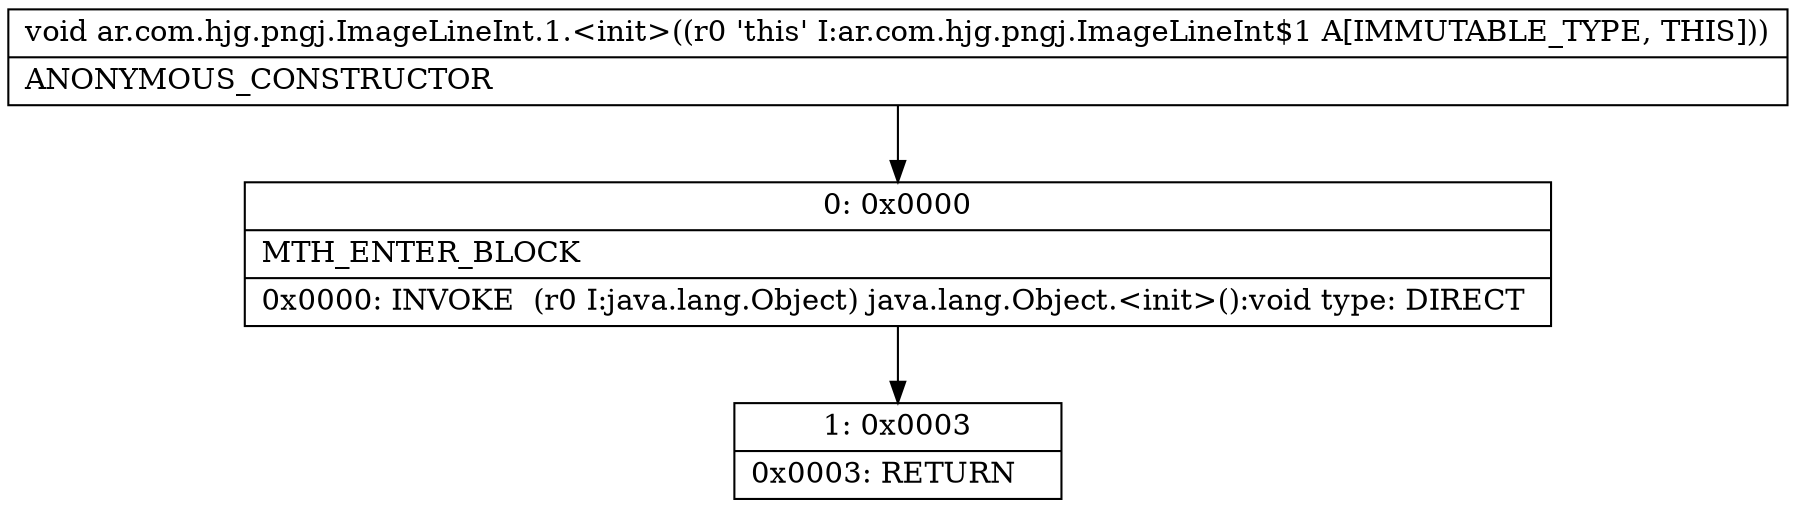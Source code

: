 digraph "CFG forar.com.hjg.pngj.ImageLineInt.1.\<init\>()V" {
Node_0 [shape=record,label="{0\:\ 0x0000|MTH_ENTER_BLOCK\l|0x0000: INVOKE  (r0 I:java.lang.Object) java.lang.Object.\<init\>():void type: DIRECT \l}"];
Node_1 [shape=record,label="{1\:\ 0x0003|0x0003: RETURN   \l}"];
MethodNode[shape=record,label="{void ar.com.hjg.pngj.ImageLineInt.1.\<init\>((r0 'this' I:ar.com.hjg.pngj.ImageLineInt$1 A[IMMUTABLE_TYPE, THIS]))  | ANONYMOUS_CONSTRUCTOR\l}"];
MethodNode -> Node_0;
Node_0 -> Node_1;
}


